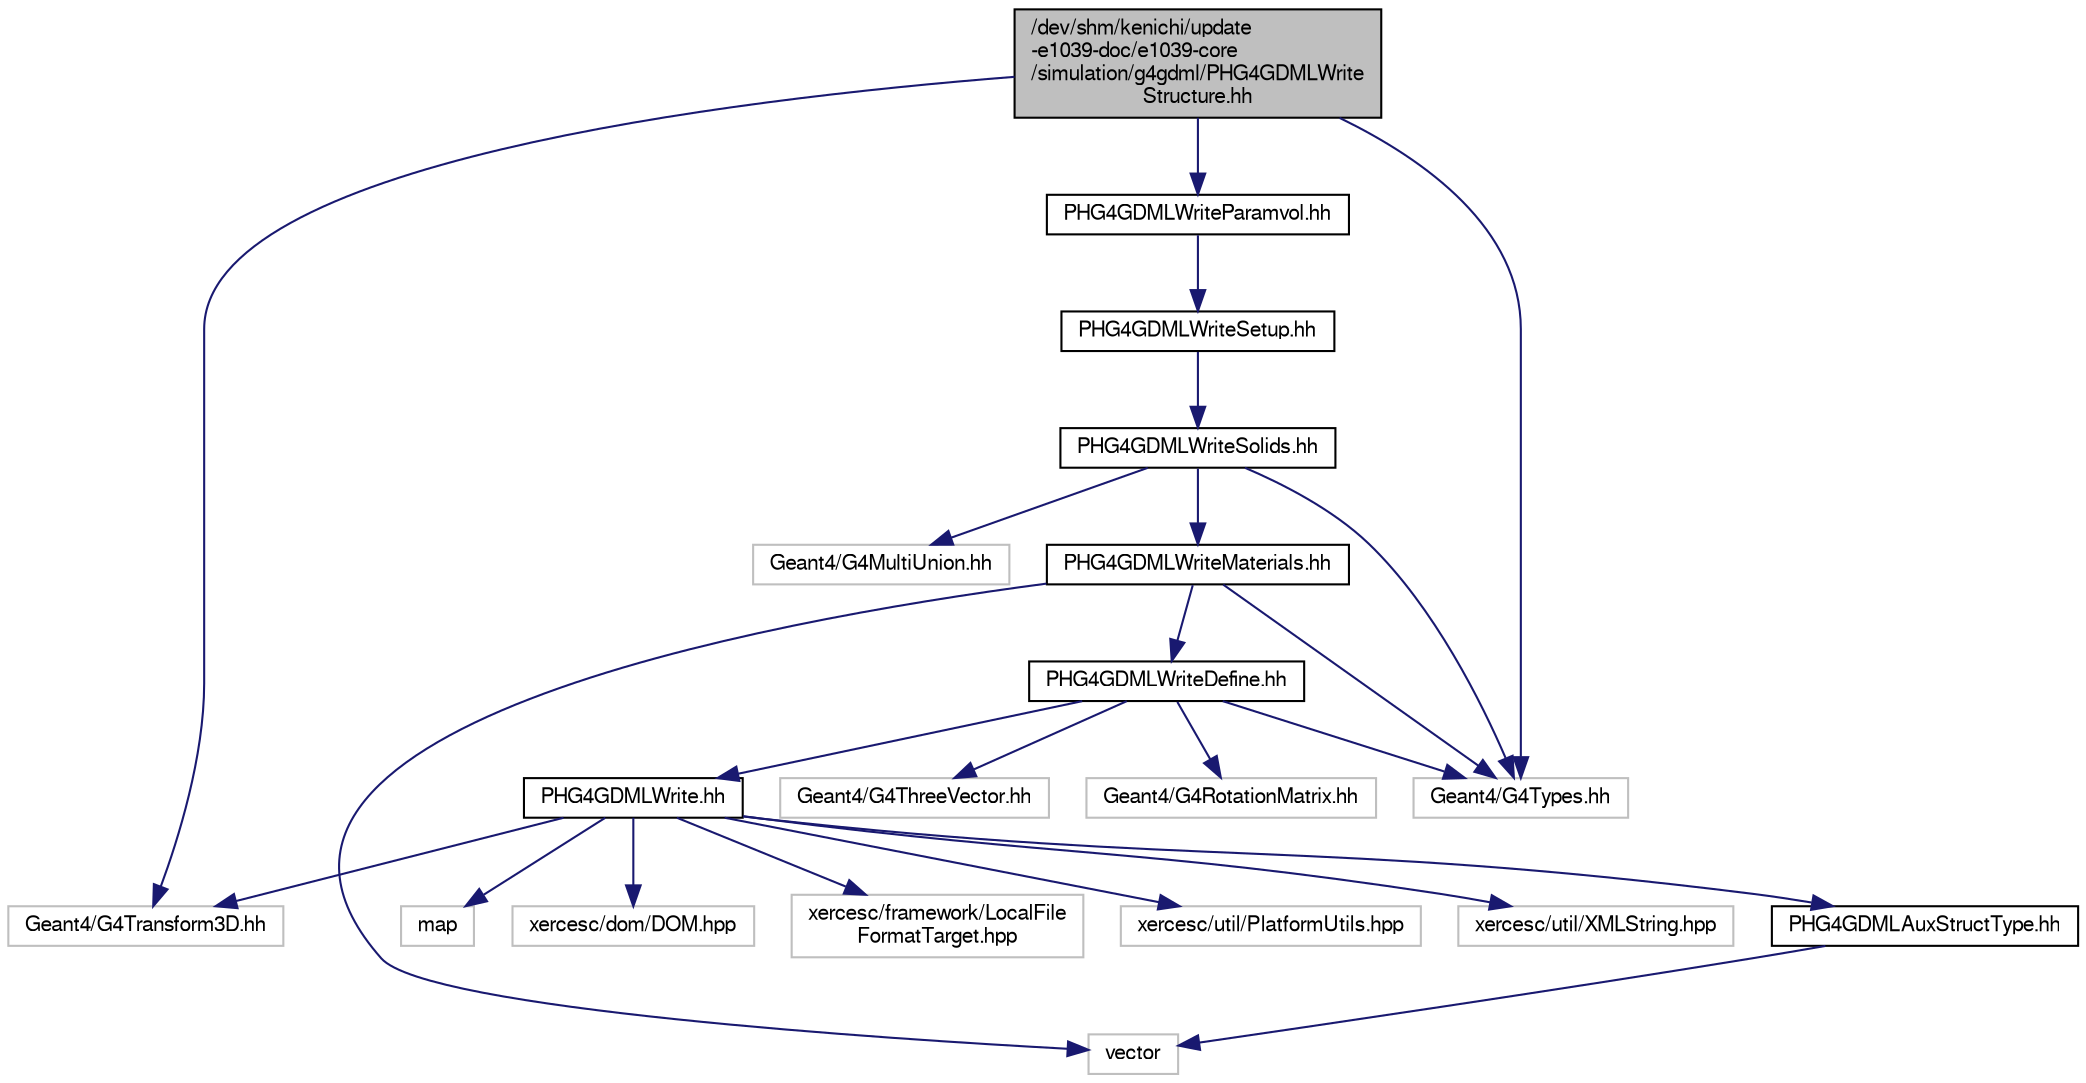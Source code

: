 digraph "/dev/shm/kenichi/update-e1039-doc/e1039-core/simulation/g4gdml/PHG4GDMLWriteStructure.hh"
{
  bgcolor="transparent";
  edge [fontname="FreeSans",fontsize="10",labelfontname="FreeSans",labelfontsize="10"];
  node [fontname="FreeSans",fontsize="10",shape=record];
  Node1 [label="/dev/shm/kenichi/update\l-e1039-doc/e1039-core\l/simulation/g4gdml/PHG4GDMLWrite\lStructure.hh",height=0.2,width=0.4,color="black", fillcolor="grey75", style="filled" fontcolor="black"];
  Node1 -> Node2 [color="midnightblue",fontsize="10",style="solid",fontname="FreeSans"];
  Node2 [label="Geant4/G4Transform3D.hh",height=0.2,width=0.4,color="grey75"];
  Node1 -> Node3 [color="midnightblue",fontsize="10",style="solid",fontname="FreeSans"];
  Node3 [label="Geant4/G4Types.hh",height=0.2,width=0.4,color="grey75"];
  Node1 -> Node4 [color="midnightblue",fontsize="10",style="solid",fontname="FreeSans"];
  Node4 [label="PHG4GDMLWriteParamvol.hh",height=0.2,width=0.4,color="black",URL="$d6/d94/PHG4GDMLWriteParamvol_8hh.html"];
  Node4 -> Node5 [color="midnightblue",fontsize="10",style="solid",fontname="FreeSans"];
  Node5 [label="PHG4GDMLWriteSetup.hh",height=0.2,width=0.4,color="black",URL="$d3/d39/PHG4GDMLWriteSetup_8hh.html"];
  Node5 -> Node6 [color="midnightblue",fontsize="10",style="solid",fontname="FreeSans"];
  Node6 [label="PHG4GDMLWriteSolids.hh",height=0.2,width=0.4,color="black",URL="$d5/d38/PHG4GDMLWriteSolids_8hh.html"];
  Node6 -> Node3 [color="midnightblue",fontsize="10",style="solid",fontname="FreeSans"];
  Node6 -> Node7 [color="midnightblue",fontsize="10",style="solid",fontname="FreeSans"];
  Node7 [label="Geant4/G4MultiUnion.hh",height=0.2,width=0.4,color="grey75"];
  Node6 -> Node8 [color="midnightblue",fontsize="10",style="solid",fontname="FreeSans"];
  Node8 [label="PHG4GDMLWriteMaterials.hh",height=0.2,width=0.4,color="black",URL="$d7/dbe/PHG4GDMLWriteMaterials_8hh.html"];
  Node8 -> Node3 [color="midnightblue",fontsize="10",style="solid",fontname="FreeSans"];
  Node8 -> Node9 [color="midnightblue",fontsize="10",style="solid",fontname="FreeSans"];
  Node9 [label="vector",height=0.2,width=0.4,color="grey75"];
  Node8 -> Node10 [color="midnightblue",fontsize="10",style="solid",fontname="FreeSans"];
  Node10 [label="PHG4GDMLWriteDefine.hh",height=0.2,width=0.4,color="black",URL="$dc/d5e/PHG4GDMLWriteDefine_8hh.html"];
  Node10 -> Node3 [color="midnightblue",fontsize="10",style="solid",fontname="FreeSans"];
  Node10 -> Node11 [color="midnightblue",fontsize="10",style="solid",fontname="FreeSans"];
  Node11 [label="Geant4/G4ThreeVector.hh",height=0.2,width=0.4,color="grey75"];
  Node10 -> Node12 [color="midnightblue",fontsize="10",style="solid",fontname="FreeSans"];
  Node12 [label="Geant4/G4RotationMatrix.hh",height=0.2,width=0.4,color="grey75"];
  Node10 -> Node13 [color="midnightblue",fontsize="10",style="solid",fontname="FreeSans"];
  Node13 [label="PHG4GDMLWrite.hh",height=0.2,width=0.4,color="black",URL="$d2/dae/PHG4GDMLWrite_8hh.html"];
  Node13 -> Node14 [color="midnightblue",fontsize="10",style="solid",fontname="FreeSans"];
  Node14 [label="map",height=0.2,width=0.4,color="grey75"];
  Node13 -> Node15 [color="midnightblue",fontsize="10",style="solid",fontname="FreeSans"];
  Node15 [label="xercesc/dom/DOM.hpp",height=0.2,width=0.4,color="grey75"];
  Node13 -> Node16 [color="midnightblue",fontsize="10",style="solid",fontname="FreeSans"];
  Node16 [label="xercesc/framework/LocalFile\lFormatTarget.hpp",height=0.2,width=0.4,color="grey75"];
  Node13 -> Node17 [color="midnightblue",fontsize="10",style="solid",fontname="FreeSans"];
  Node17 [label="xercesc/util/PlatformUtils.hpp",height=0.2,width=0.4,color="grey75"];
  Node13 -> Node18 [color="midnightblue",fontsize="10",style="solid",fontname="FreeSans"];
  Node18 [label="xercesc/util/XMLString.hpp",height=0.2,width=0.4,color="grey75"];
  Node13 -> Node2 [color="midnightblue",fontsize="10",style="solid",fontname="FreeSans"];
  Node13 -> Node19 [color="midnightblue",fontsize="10",style="solid",fontname="FreeSans"];
  Node19 [label="PHG4GDMLAuxStructType.hh",height=0.2,width=0.4,color="black",URL="$d9/df8/PHG4GDMLAuxStructType_8hh.html"];
  Node19 -> Node9 [color="midnightblue",fontsize="10",style="solid",fontname="FreeSans"];
}

